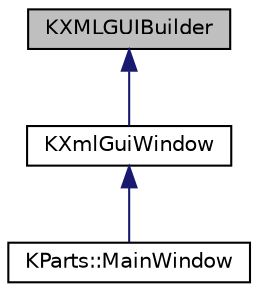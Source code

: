 digraph "KXMLGUIBuilder"
{
  edge [fontname="Helvetica",fontsize="10",labelfontname="Helvetica",labelfontsize="10"];
  node [fontname="Helvetica",fontsize="10",shape=record];
  Node0 [label="KXMLGUIBuilder",height=0.2,width=0.4,color="black", fillcolor="grey75", style="filled", fontcolor="black"];
  Node0 -> Node1 [dir="back",color="midnightblue",fontsize="10",style="solid",fontname="Helvetica"];
  Node1 [label="KXmlGuiWindow",height=0.2,width=0.4,color="black", fillcolor="white", style="filled",URL="$classKXmlGuiWindow.html",tooltip="KDE top level main window with predefined action layout "];
  Node1 -> Node2 [dir="back",color="midnightblue",fontsize="10",style="solid",fontname="Helvetica"];
  Node2 [label="KParts::MainWindow",height=0.2,width=0.4,color="black", fillcolor="white", style="filled",URL="D:/Users/anthony/Documents/MINGW-KDE-Frameworks/frameworks/kparts-5.26.0/html/KParts.tags$classKParts_1_1MainWindow.html"];
}
